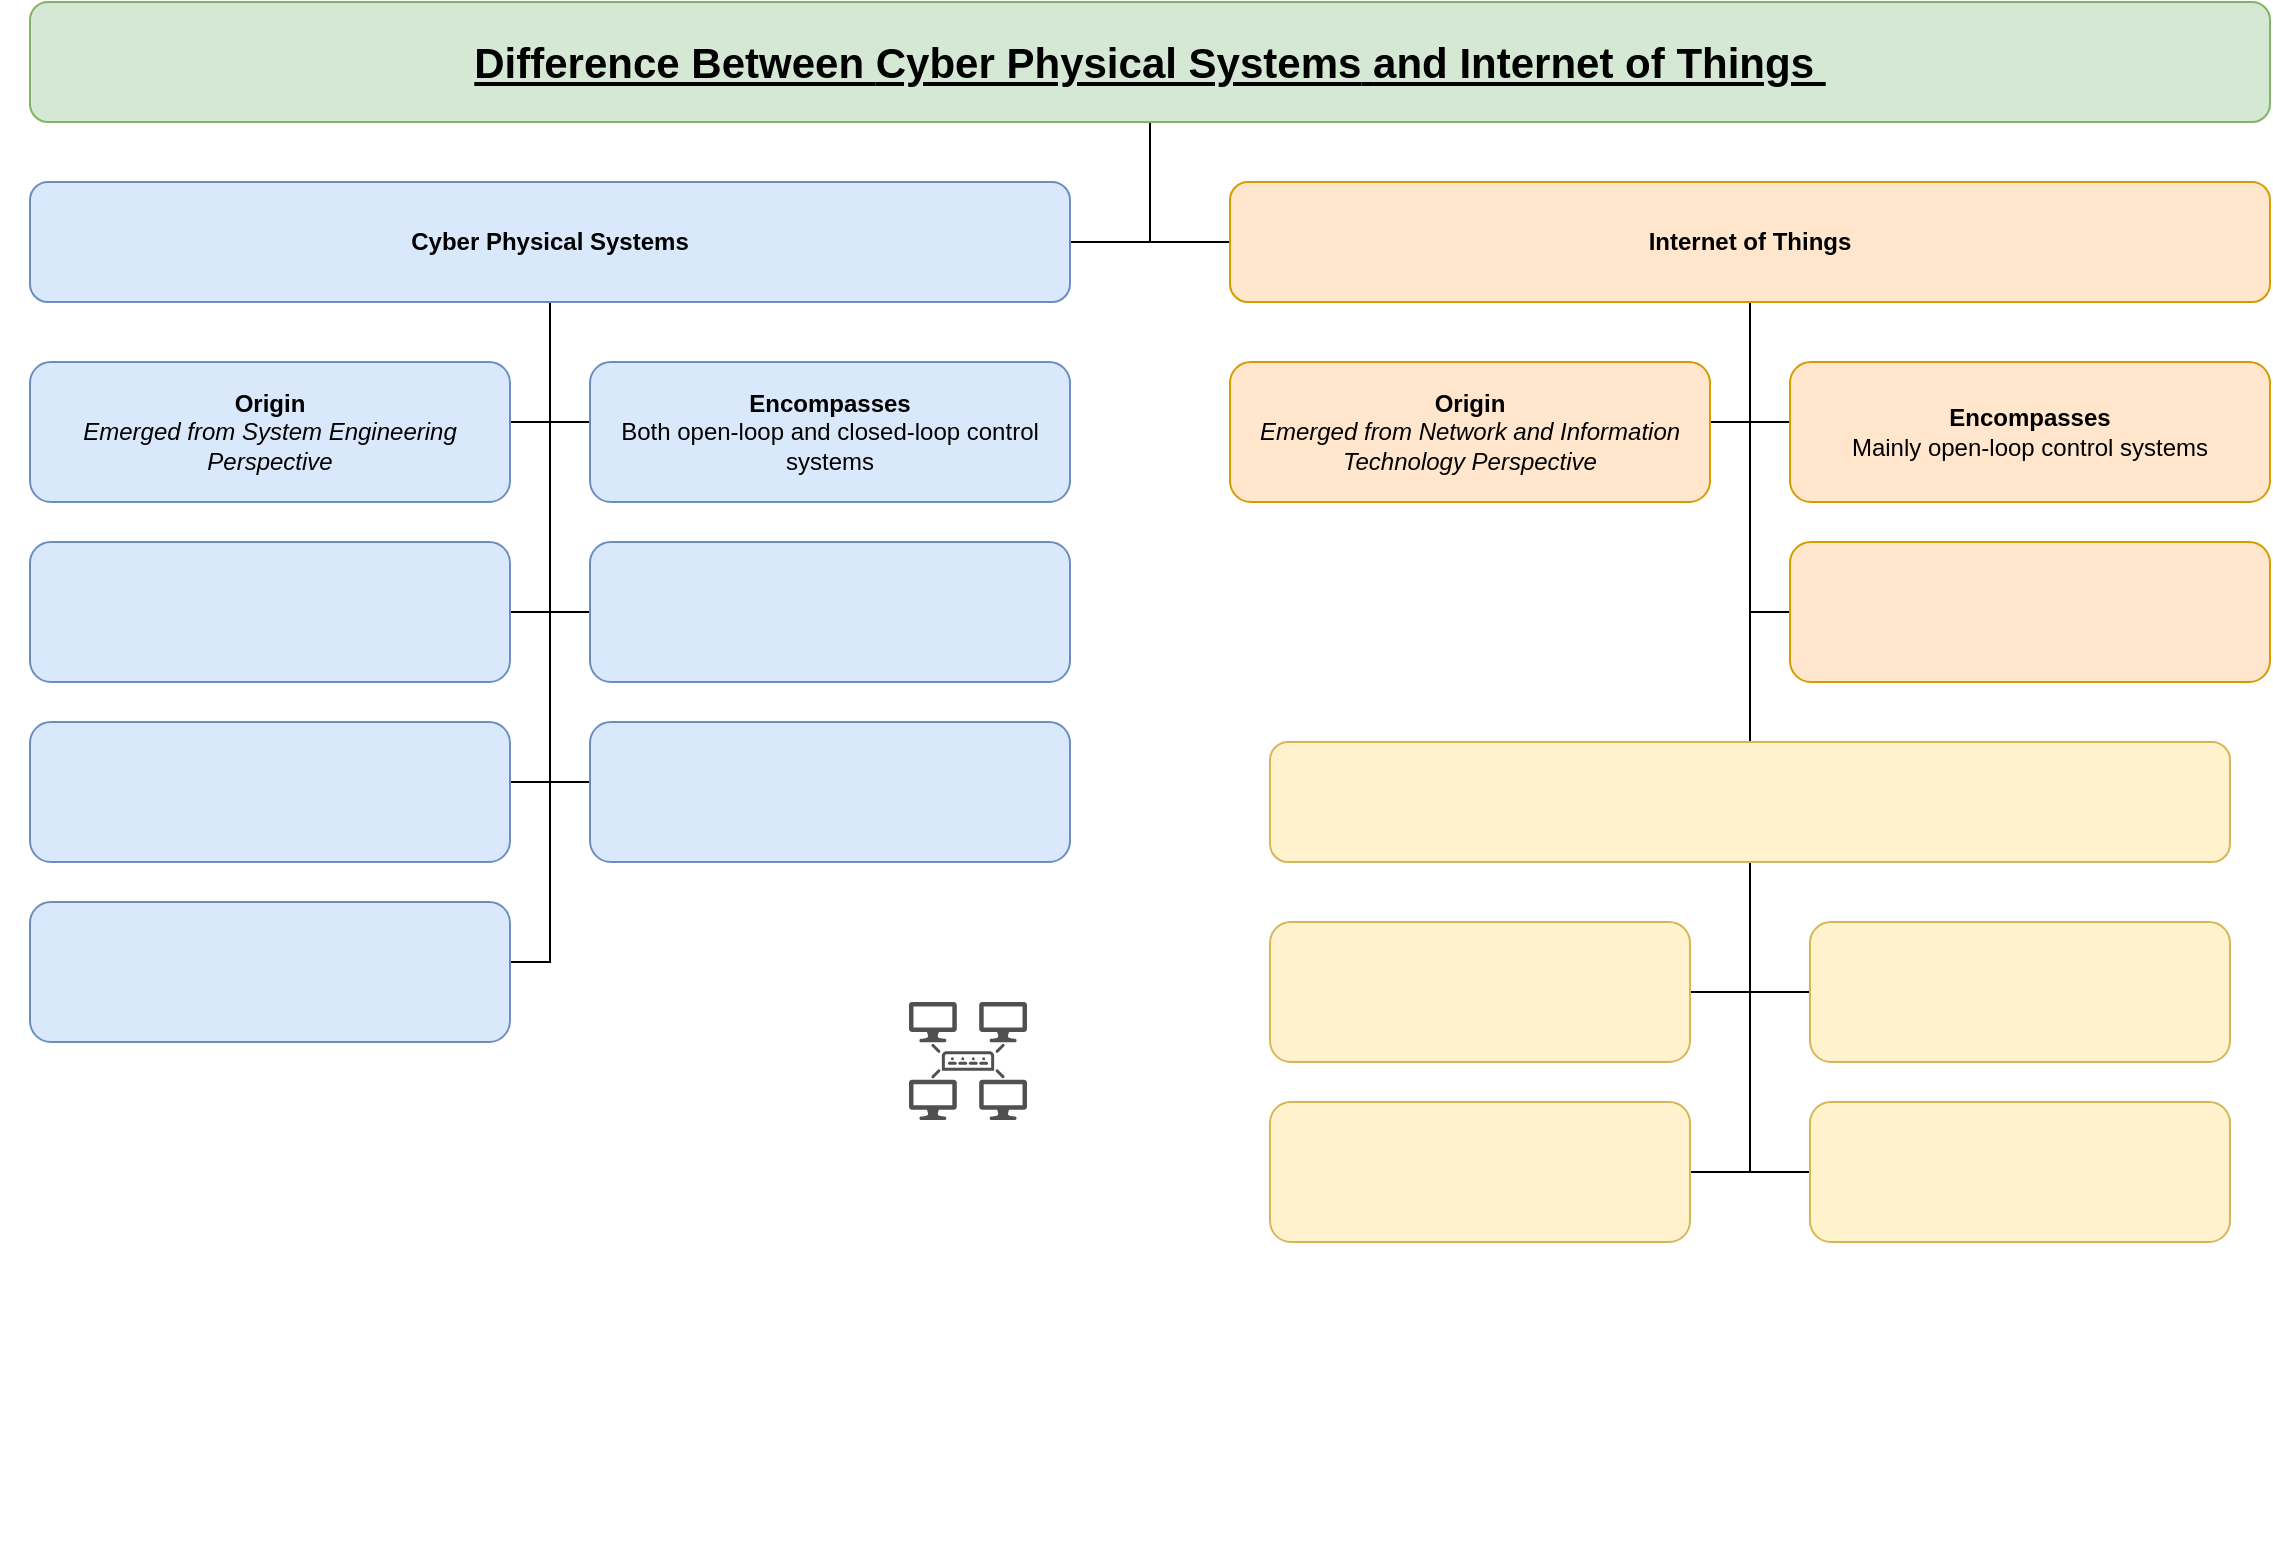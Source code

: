 <mxfile version="26.2.14">
  <diagram id="4MgxAiT06_KZMxbBPTQe" name="Page-1">
    <mxGraphModel dx="1069" dy="549" grid="1" gridSize="10" guides="1" tooltips="1" connect="1" arrows="1" fold="1" page="1" pageScale="1" pageWidth="1169" pageHeight="827" math="0" shadow="0">
      <root>
        <mxCell id="0" />
        <mxCell id="1" parent="0" />
        <mxCell id="RmRmJjvTmahBdNnuwfnu-4" value="" style="edgeStyle=orthogonalEdgeStyle;rounded=0;orthogonalLoop=1;jettySize=auto;html=1;endArrow=none;endFill=0;" parent="1" source="RmRmJjvTmahBdNnuwfnu-1" target="RmRmJjvTmahBdNnuwfnu-3" edge="1">
          <mxGeometry relative="1" as="geometry">
            <Array as="points">
              <mxPoint x="585" y="140" />
            </Array>
          </mxGeometry>
        </mxCell>
        <mxCell id="RmRmJjvTmahBdNnuwfnu-6" value="" style="edgeStyle=orthogonalEdgeStyle;rounded=0;orthogonalLoop=1;jettySize=auto;html=1;endArrow=none;endFill=0;" parent="1" source="RmRmJjvTmahBdNnuwfnu-1" target="RmRmJjvTmahBdNnuwfnu-5" edge="1">
          <mxGeometry relative="1" as="geometry">
            <Array as="points">
              <mxPoint x="585" y="140" />
            </Array>
          </mxGeometry>
        </mxCell>
        <mxCell id="RmRmJjvTmahBdNnuwfnu-1" value="&lt;font style=&quot;font-size: 21px;&quot;&gt;&lt;b style=&quot;&quot;&gt;&lt;u style=&quot;&quot;&gt;Difference Between&amp;nbsp;&lt;span style=&quot;font-family: Arial, sans-serif; white-space-collapse: preserve;&quot;&gt;Cyber Physical Systems&lt;/span&gt;&amp;nbsp;&lt;span style=&quot;&quot; id=&quot;docs-internal-guid-bd25a543-7fff-135d-6c64-f71b7c403fb6&quot;&gt;&lt;span style=&quot;font-family: Arial, sans-serif; background-color: transparent; font-variant-numeric: normal; font-variant-east-asian: normal; font-variant-alternates: normal; font-variant-position: normal; font-variant-emoji: normal; vertical-align: baseline; white-space-collapse: preserve;&quot;&gt;and Internet of Things &lt;/span&gt;&lt;/span&gt;&lt;/u&gt;&lt;/b&gt;&lt;/font&gt;" style="rounded=1;whiteSpace=wrap;html=1;fillColor=#d5e8d4;strokeColor=#82b366;" parent="1" vertex="1">
          <mxGeometry x="25" y="20" width="1120" height="60" as="geometry" />
        </mxCell>
        <mxCell id="RmRmJjvTmahBdNnuwfnu-8" value="" style="edgeStyle=orthogonalEdgeStyle;rounded=0;orthogonalLoop=1;jettySize=auto;html=1;endArrow=none;endFill=0;" parent="1" source="RmRmJjvTmahBdNnuwfnu-3" target="RmRmJjvTmahBdNnuwfnu-7" edge="1">
          <mxGeometry relative="1" as="geometry">
            <Array as="points">
              <mxPoint x="285" y="230" />
            </Array>
          </mxGeometry>
        </mxCell>
        <mxCell id="RmRmJjvTmahBdNnuwfnu-10" value="" style="edgeStyle=orthogonalEdgeStyle;rounded=0;orthogonalLoop=1;jettySize=auto;html=1;endArrow=none;endFill=0;" parent="1" source="RmRmJjvTmahBdNnuwfnu-3" target="RmRmJjvTmahBdNnuwfnu-9" edge="1">
          <mxGeometry relative="1" as="geometry">
            <Array as="points">
              <mxPoint x="285" y="230" />
            </Array>
          </mxGeometry>
        </mxCell>
        <mxCell id="RmRmJjvTmahBdNnuwfnu-12" value="" style="edgeStyle=orthogonalEdgeStyle;rounded=0;orthogonalLoop=1;jettySize=auto;html=1;endArrow=none;endFill=0;" parent="1" source="RmRmJjvTmahBdNnuwfnu-3" target="RmRmJjvTmahBdNnuwfnu-11" edge="1">
          <mxGeometry relative="1" as="geometry">
            <Array as="points">
              <mxPoint x="285" y="240" />
              <mxPoint x="285" y="240" />
            </Array>
          </mxGeometry>
        </mxCell>
        <mxCell id="RmRmJjvTmahBdNnuwfnu-15" value="" style="edgeStyle=orthogonalEdgeStyle;rounded=0;orthogonalLoop=1;jettySize=auto;html=1;endArrow=none;endFill=0;" parent="1" source="RmRmJjvTmahBdNnuwfnu-3" target="RmRmJjvTmahBdNnuwfnu-14" edge="1">
          <mxGeometry relative="1" as="geometry">
            <Array as="points">
              <mxPoint x="285" y="325" />
            </Array>
          </mxGeometry>
        </mxCell>
        <mxCell id="RmRmJjvTmahBdNnuwfnu-18" value="" style="edgeStyle=orthogonalEdgeStyle;rounded=0;orthogonalLoop=1;jettySize=auto;html=1;endArrow=none;endFill=0;" parent="1" source="RmRmJjvTmahBdNnuwfnu-3" target="RmRmJjvTmahBdNnuwfnu-17" edge="1">
          <mxGeometry relative="1" as="geometry">
            <Array as="points">
              <mxPoint x="285" y="410" />
            </Array>
          </mxGeometry>
        </mxCell>
        <mxCell id="RmRmJjvTmahBdNnuwfnu-20" value="" style="edgeStyle=orthogonalEdgeStyle;rounded=0;orthogonalLoop=1;jettySize=auto;html=1;endArrow=none;endFill=0;" parent="1" source="RmRmJjvTmahBdNnuwfnu-3" target="RmRmJjvTmahBdNnuwfnu-19" edge="1">
          <mxGeometry relative="1" as="geometry">
            <Array as="points">
              <mxPoint x="285" y="410" />
            </Array>
          </mxGeometry>
        </mxCell>
        <mxCell id="RmRmJjvTmahBdNnuwfnu-22" value="" style="edgeStyle=orthogonalEdgeStyle;rounded=0;orthogonalLoop=1;jettySize=auto;html=1;endArrow=none;endFill=0;" parent="1" source="RmRmJjvTmahBdNnuwfnu-3" target="RmRmJjvTmahBdNnuwfnu-21" edge="1">
          <mxGeometry relative="1" as="geometry">
            <Array as="points">
              <mxPoint x="285" y="500" />
            </Array>
          </mxGeometry>
        </mxCell>
        <mxCell id="RmRmJjvTmahBdNnuwfnu-3" value="&lt;b&gt;Cyber Physical Systems&lt;/b&gt;" style="rounded=1;whiteSpace=wrap;html=1;fillColor=#dae8fc;strokeColor=#6c8ebf;" parent="1" vertex="1">
          <mxGeometry x="25" y="110" width="520" height="60" as="geometry" />
        </mxCell>
        <mxCell id="RmRmJjvTmahBdNnuwfnu-24" value="" style="edgeStyle=orthogonalEdgeStyle;rounded=0;orthogonalLoop=1;jettySize=auto;html=1;endArrow=none;endFill=0;" parent="1" source="RmRmJjvTmahBdNnuwfnu-5" target="RmRmJjvTmahBdNnuwfnu-23" edge="1">
          <mxGeometry relative="1" as="geometry">
            <Array as="points">
              <mxPoint x="885" y="230" />
            </Array>
          </mxGeometry>
        </mxCell>
        <mxCell id="RmRmJjvTmahBdNnuwfnu-26" value="" style="edgeStyle=orthogonalEdgeStyle;rounded=0;orthogonalLoop=1;jettySize=auto;html=1;endArrow=none;endFill=0;" parent="1" source="RmRmJjvTmahBdNnuwfnu-5" target="RmRmJjvTmahBdNnuwfnu-25" edge="1">
          <mxGeometry relative="1" as="geometry">
            <Array as="points">
              <mxPoint x="885" y="230" />
            </Array>
          </mxGeometry>
        </mxCell>
        <mxCell id="RmRmJjvTmahBdNnuwfnu-28" value="" style="edgeStyle=orthogonalEdgeStyle;rounded=0;orthogonalLoop=1;jettySize=auto;html=1;endArrow=none;endFill=0;" parent="1" source="RmRmJjvTmahBdNnuwfnu-5" target="RmRmJjvTmahBdNnuwfnu-27" edge="1">
          <mxGeometry relative="1" as="geometry">
            <Array as="points">
              <mxPoint x="885" y="325" />
            </Array>
          </mxGeometry>
        </mxCell>
        <mxCell id="RmRmJjvTmahBdNnuwfnu-30" style="edgeStyle=orthogonalEdgeStyle;rounded=0;orthogonalLoop=1;jettySize=auto;html=1;endArrow=none;endFill=0;" parent="1" source="RmRmJjvTmahBdNnuwfnu-5" target="RmRmJjvTmahBdNnuwfnu-29" edge="1">
          <mxGeometry relative="1" as="geometry">
            <Array as="points">
              <mxPoint x="885" y="230" />
            </Array>
          </mxGeometry>
        </mxCell>
        <mxCell id="RmRmJjvTmahBdNnuwfnu-5" value="&lt;b&gt;Internet of Things&lt;/b&gt;" style="rounded=1;whiteSpace=wrap;html=1;fillColor=#ffe6cc;strokeColor=#d79b00;" parent="1" vertex="1">
          <mxGeometry x="625" y="110" width="520" height="60" as="geometry" />
        </mxCell>
        <mxCell id="RmRmJjvTmahBdNnuwfnu-7" value="&lt;div&gt;&lt;b&gt;Origin&lt;br&gt;&lt;/b&gt;&lt;i&gt;Emerged from System Engineering Perspective&lt;/i&gt;&lt;br&gt;&lt;/div&gt;" style="whiteSpace=wrap;html=1;rounded=1;fillColor=#dae8fc;strokeColor=#6c8ebf;" parent="1" vertex="1">
          <mxGeometry x="25" y="200" width="240" height="70" as="geometry" />
        </mxCell>
        <mxCell id="RmRmJjvTmahBdNnuwfnu-9" value="&lt;b&gt;Encompasses&lt;br&gt;&lt;/b&gt;Both open-loop and closed-loop control systems" style="whiteSpace=wrap;html=1;rounded=1;fillColor=#dae8fc;strokeColor=#6c8ebf;" parent="1" vertex="1">
          <mxGeometry x="305" y="200" width="240" height="70" as="geometry" />
        </mxCell>
        <mxCell id="RmRmJjvTmahBdNnuwfnu-11" value="" style="whiteSpace=wrap;html=1;rounded=1;fillColor=#dae8fc;strokeColor=#6c8ebf;" parent="1" vertex="1">
          <mxGeometry x="25" y="290" width="240" height="70" as="geometry" />
        </mxCell>
        <mxCell id="RmRmJjvTmahBdNnuwfnu-14" value="&lt;div&gt;&lt;br&gt;&lt;/div&gt;" style="whiteSpace=wrap;html=1;rounded=1;fillColor=#dae8fc;strokeColor=#6c8ebf;" parent="1" vertex="1">
          <mxGeometry x="305" y="290" width="240" height="70" as="geometry" />
        </mxCell>
        <mxCell id="RmRmJjvTmahBdNnuwfnu-17" value="&lt;div&gt;&lt;br&gt;&lt;/div&gt;" style="whiteSpace=wrap;html=1;rounded=1;fillColor=#dae8fc;strokeColor=#6c8ebf;" parent="1" vertex="1">
          <mxGeometry x="305" y="380" width="240" height="70" as="geometry" />
        </mxCell>
        <mxCell id="RmRmJjvTmahBdNnuwfnu-19" value="" style="whiteSpace=wrap;html=1;rounded=1;fillColor=#dae8fc;strokeColor=#6c8ebf;" parent="1" vertex="1">
          <mxGeometry x="25" y="380" width="240" height="70" as="geometry" />
        </mxCell>
        <mxCell id="RmRmJjvTmahBdNnuwfnu-21" value="" style="whiteSpace=wrap;html=1;rounded=1;fillColor=#dae8fc;strokeColor=#6c8ebf;" parent="1" vertex="1">
          <mxGeometry x="25" y="470" width="240" height="70" as="geometry" />
        </mxCell>
        <mxCell id="RmRmJjvTmahBdNnuwfnu-23" value="&lt;b&gt;Origin&lt;br&gt;&lt;/b&gt;&lt;i&gt;Emerged from Network and Information Technology Perspective&lt;/i&gt;" style="whiteSpace=wrap;html=1;rounded=1;fillColor=#ffe6cc;strokeColor=#d79b00;" parent="1" vertex="1">
          <mxGeometry x="625" y="200" width="240" height="70" as="geometry" />
        </mxCell>
        <mxCell id="RmRmJjvTmahBdNnuwfnu-25" value="&lt;div&gt;&lt;b&gt;Encompasses&lt;br&gt;&lt;/b&gt;Mainly open-loop control systems&lt;/div&gt;" style="whiteSpace=wrap;html=1;rounded=1;fillColor=#ffe6cc;strokeColor=#d79b00;" parent="1" vertex="1">
          <mxGeometry x="905" y="200" width="240" height="70" as="geometry" />
        </mxCell>
        <mxCell id="RmRmJjvTmahBdNnuwfnu-27" value="" style="whiteSpace=wrap;html=1;rounded=1;fillColor=#ffe6cc;strokeColor=#d79b00;" parent="1" vertex="1">
          <mxGeometry x="905" y="290" width="240" height="70" as="geometry" />
        </mxCell>
        <mxCell id="RmRmJjvTmahBdNnuwfnu-32" value="" style="edgeStyle=orthogonalEdgeStyle;rounded=0;orthogonalLoop=1;jettySize=auto;html=1;endArrow=none;endFill=0;" parent="1" source="RmRmJjvTmahBdNnuwfnu-29" target="RmRmJjvTmahBdNnuwfnu-31" edge="1">
          <mxGeometry relative="1" as="geometry">
            <Array as="points">
              <mxPoint x="885" y="515" />
            </Array>
          </mxGeometry>
        </mxCell>
        <mxCell id="RmRmJjvTmahBdNnuwfnu-34" value="" style="edgeStyle=orthogonalEdgeStyle;rounded=0;orthogonalLoop=1;jettySize=auto;html=1;endArrow=none;endFill=0;" parent="1" source="RmRmJjvTmahBdNnuwfnu-29" target="RmRmJjvTmahBdNnuwfnu-33" edge="1">
          <mxGeometry relative="1" as="geometry">
            <Array as="points">
              <mxPoint x="885" y="515" />
            </Array>
          </mxGeometry>
        </mxCell>
        <mxCell id="RmRmJjvTmahBdNnuwfnu-37" value="" style="edgeStyle=orthogonalEdgeStyle;rounded=0;orthogonalLoop=1;jettySize=auto;html=1;endArrow=none;endFill=0;" parent="1" source="RmRmJjvTmahBdNnuwfnu-29" target="RmRmJjvTmahBdNnuwfnu-36" edge="1">
          <mxGeometry relative="1" as="geometry">
            <Array as="points">
              <mxPoint x="885" y="605" />
            </Array>
          </mxGeometry>
        </mxCell>
        <mxCell id="RmRmJjvTmahBdNnuwfnu-39" value="" style="edgeStyle=orthogonalEdgeStyle;rounded=0;orthogonalLoop=1;jettySize=auto;html=1;endArrow=none;endFill=0;" parent="1" source="RmRmJjvTmahBdNnuwfnu-29" target="RmRmJjvTmahBdNnuwfnu-38" edge="1">
          <mxGeometry relative="1" as="geometry">
            <Array as="points">
              <mxPoint x="885" y="605" />
            </Array>
          </mxGeometry>
        </mxCell>
        <mxCell id="RmRmJjvTmahBdNnuwfnu-29" value="" style="rounded=1;whiteSpace=wrap;html=1;fillColor=#fff2cc;strokeColor=#d6b656;" parent="1" vertex="1">
          <mxGeometry x="645" y="390" width="480" height="60" as="geometry" />
        </mxCell>
        <mxCell id="RmRmJjvTmahBdNnuwfnu-31" value="&lt;div&gt;&lt;br&gt;&lt;/div&gt;" style="whiteSpace=wrap;html=1;rounded=1;fillColor=#fff2cc;strokeColor=#d6b656;" parent="1" vertex="1">
          <mxGeometry x="645" y="480" width="210" height="70" as="geometry" />
        </mxCell>
        <mxCell id="RmRmJjvTmahBdNnuwfnu-33" value="" style="whiteSpace=wrap;html=1;rounded=1;strokeColor=#d6b656;fillColor=#fff2cc;" parent="1" vertex="1">
          <mxGeometry x="915" y="480" width="210" height="70" as="geometry" />
        </mxCell>
        <mxCell id="RmRmJjvTmahBdNnuwfnu-36" value="&lt;div&gt;&lt;br&gt;&lt;/div&gt;" style="whiteSpace=wrap;html=1;rounded=1;strokeColor=#d6b656;fillColor=#fff2cc;" parent="1" vertex="1">
          <mxGeometry x="645" y="570" width="210" height="70" as="geometry" />
        </mxCell>
        <mxCell id="RmRmJjvTmahBdNnuwfnu-38" value="" style="whiteSpace=wrap;html=1;rounded=1;strokeColor=#d6b656;fillColor=#fff2cc;" parent="1" vertex="1">
          <mxGeometry x="915" y="570" width="210" height="70" as="geometry" />
        </mxCell>
        <mxCell id="cZbobdXolNbShjVMwffJ-1" value="" style="shape=image;html=1;verticalAlign=top;verticalLabelPosition=bottom;labelBackgroundColor=#ffffff;imageAspect=0;aspect=fixed;image=https://cdn1.iconfinder.com/data/icons/software-engineering-and-video-gaming/512/518_Distribution_grid_infrastructure_network_smart_Hardware_Engineering_Internet-128.png" parent="1" vertex="1">
          <mxGeometry x="430" y="600" width="128" height="128" as="geometry" />
        </mxCell>
        <mxCell id="cZbobdXolNbShjVMwffJ-2" value="" style="shape=image;html=1;verticalAlign=top;verticalLabelPosition=bottom;labelBackgroundColor=#ffffff;imageAspect=0;aspect=fixed;image=https://cdn2.iconfinder.com/data/icons/business-and-education-1/512/130_Building_Technology_Smart_City_Connected_internet_technology_smart-128.png" parent="1" vertex="1">
          <mxGeometry x="290" y="600" width="128" height="128" as="geometry" />
        </mxCell>
        <mxCell id="cZbobdXolNbShjVMwffJ-3" value="" style="shape=image;html=1;verticalAlign=top;verticalLabelPosition=bottom;labelBackgroundColor=#ffffff;imageAspect=0;aspect=fixed;image=https://cdn1.iconfinder.com/data/icons/software-engineering-and-video-gaming/512/501_Buildings_city_sensor_smart_urban_Hardware_Engineering_Internet-128.png" parent="1" vertex="1">
          <mxGeometry x="150" y="600" width="128" height="128" as="geometry" />
        </mxCell>
        <mxCell id="cZbobdXolNbShjVMwffJ-4" value="" style="shape=image;html=1;verticalAlign=top;verticalLabelPosition=bottom;labelBackgroundColor=#ffffff;imageAspect=0;aspect=fixed;image=https://cdn2.iconfinder.com/data/icons/business-and-education-1/512/126_building_smart_city_technology_satellite_corporation_technology_smart-128.png" parent="1" vertex="1">
          <mxGeometry x="10" y="600" width="128" height="128" as="geometry" />
        </mxCell>
        <mxCell id="cZbobdXolNbShjVMwffJ-5" value="" style="shape=image;html=1;verticalAlign=top;verticalLabelPosition=bottom;labelBackgroundColor=#ffffff;imageAspect=0;image=https://cdn4.iconfinder.com/data/icons/essential-app-1/16/tablet-smart-device-mobile-128.png" parent="1" vertex="1">
          <mxGeometry x="650" y="680" width="90" height="110" as="geometry" />
        </mxCell>
        <mxCell id="cZbobdXolNbShjVMwffJ-6" value="" style="sketch=0;pointerEvents=1;shadow=0;dashed=0;html=1;strokeColor=none;fillColor=#505050;labelPosition=center;verticalLabelPosition=bottom;verticalAlign=top;outlineConnect=0;align=center;shape=mxgraph.office.servers.topology_builder;" parent="1" vertex="1">
          <mxGeometry x="464.5" y="520" width="59" height="59" as="geometry" />
        </mxCell>
        <mxCell id="cZbobdXolNbShjVMwffJ-7" value="" style="shape=image;html=1;verticalAlign=top;verticalLabelPosition=bottom;labelBackgroundColor=#ffffff;imageAspect=0;aspect=fixed;image=https://cdn1.iconfinder.com/data/icons/computer-hardware-line-vol-1/52/device__electronic__signal__wifi__wireless__connection__router-128.png" parent="1" vertex="1">
          <mxGeometry x="740" y="662" width="128" height="128" as="geometry" />
        </mxCell>
      </root>
    </mxGraphModel>
  </diagram>
</mxfile>
